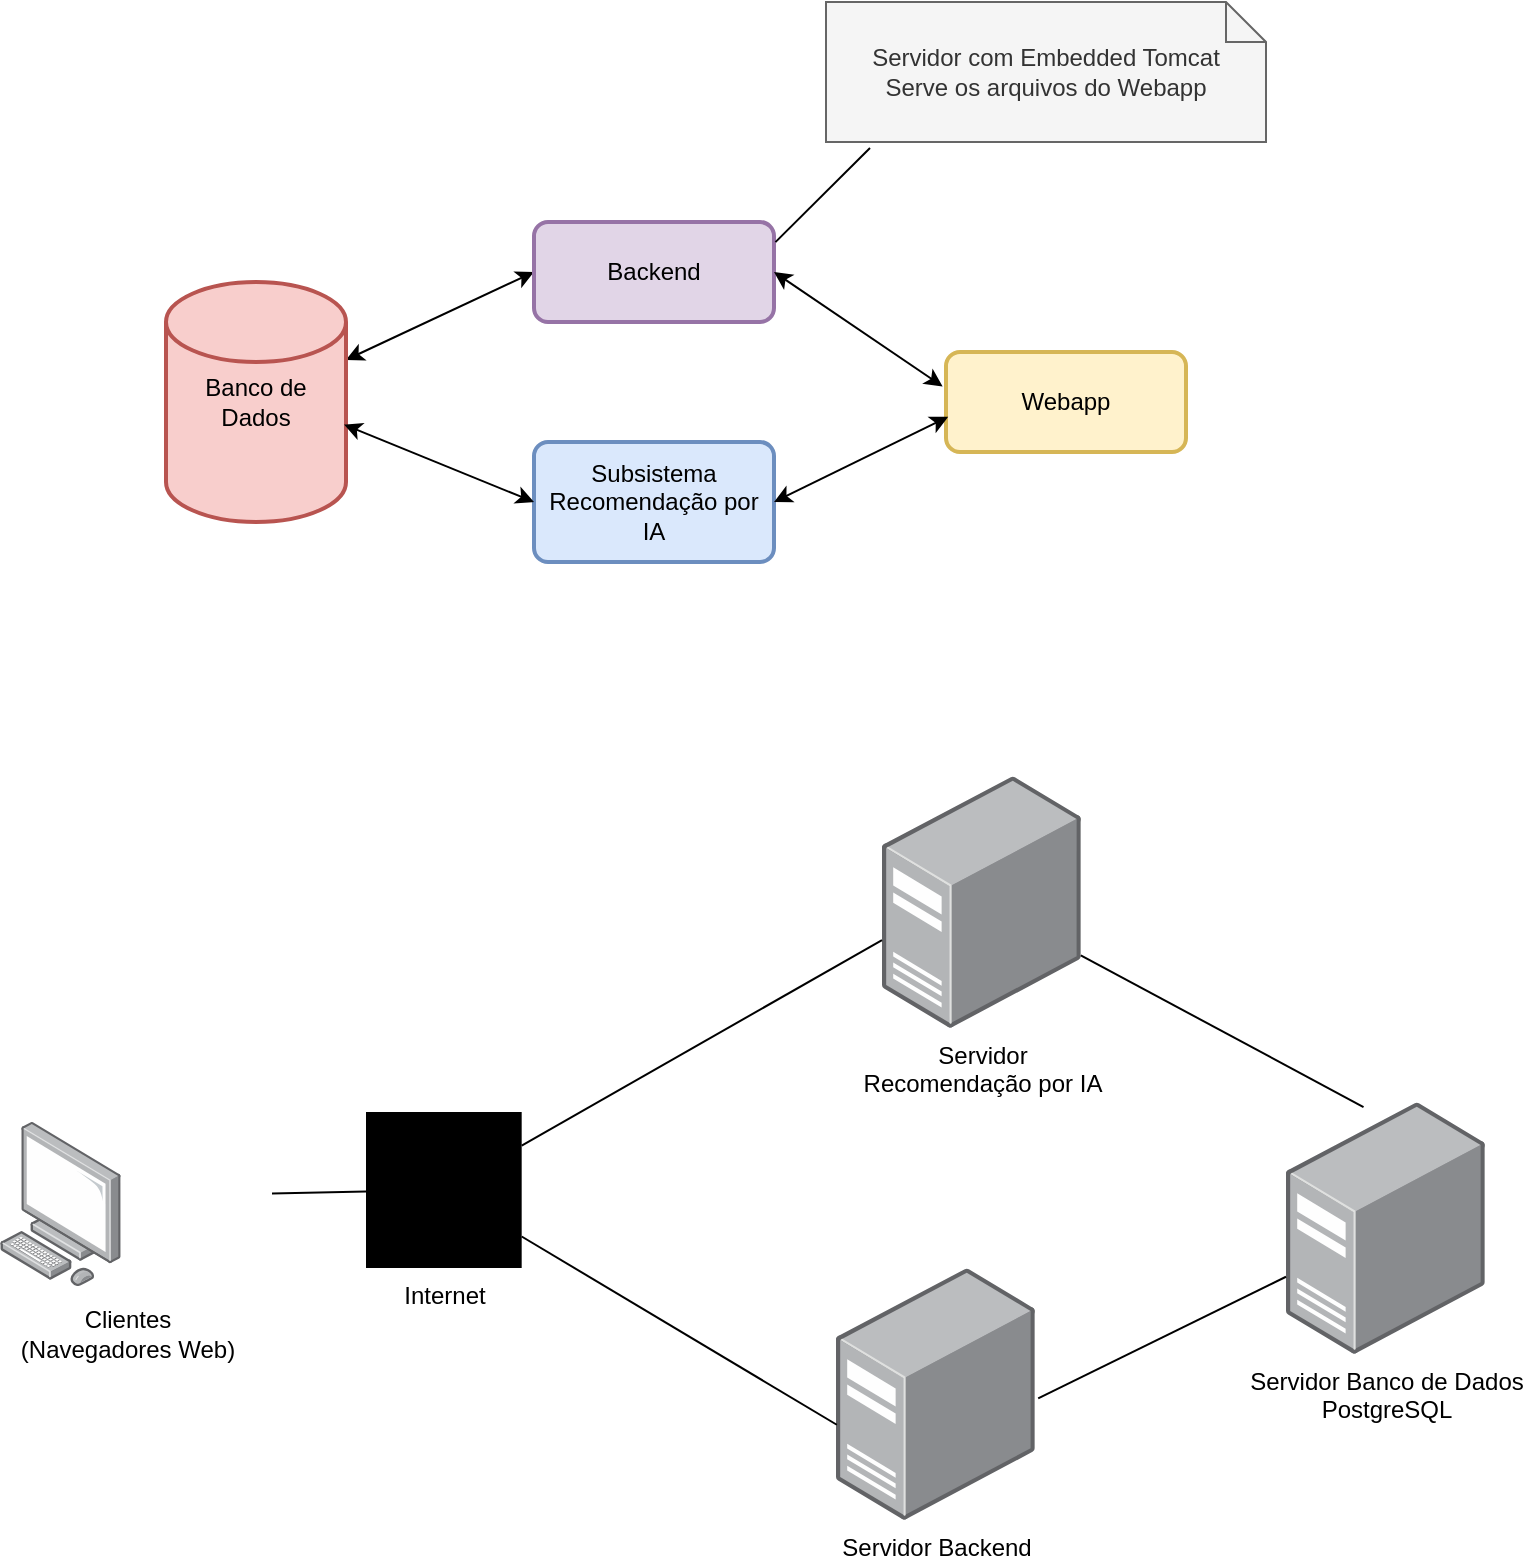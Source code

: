 <mxfile version="26.2.12">
  <diagram name="Página-1" id="dNd2rFxVkvfnizH93PJm">
    <mxGraphModel grid="0" page="1" gridSize="10" guides="1" tooltips="1" connect="1" arrows="1" fold="1" pageScale="1" pageWidth="827" pageHeight="1169" math="0" shadow="0">
      <root>
        <mxCell id="0" />
        <mxCell id="1" parent="0" />
        <mxCell id="xj88Jo7cEHTvJMip9nVp-3" style="rounded=0;orthogonalLoop=1;jettySize=auto;html=1;entryX=0;entryY=0.5;entryDx=0;entryDy=0;endArrow=classic;endFill=1;startArrow=classic;startFill=1;" edge="1" parent="1" source="xj88Jo7cEHTvJMip9nVp-1" target="xj88Jo7cEHTvJMip9nVp-2">
          <mxGeometry relative="1" as="geometry" />
        </mxCell>
        <mxCell id="xj88Jo7cEHTvJMip9nVp-1" value="Banco de Dados" style="strokeWidth=2;html=1;shape=mxgraph.flowchart.database;whiteSpace=wrap;fillColor=#f8cecc;strokeColor=#b85450;" vertex="1" parent="1">
          <mxGeometry x="110" y="-1000" width="90" height="120" as="geometry" />
        </mxCell>
        <mxCell id="xj88Jo7cEHTvJMip9nVp-2" value="Backend" style="rounded=1;whiteSpace=wrap;html=1;absoluteArcSize=1;arcSize=14;strokeWidth=2;fillColor=#e1d5e7;strokeColor=#9673a6;" vertex="1" parent="1">
          <mxGeometry x="294" y="-1030" width="120" height="50" as="geometry" />
        </mxCell>
        <mxCell id="xj88Jo7cEHTvJMip9nVp-4" value="Subsistema&lt;div&gt;Recomendação por IA&lt;/div&gt;" style="rounded=1;whiteSpace=wrap;html=1;absoluteArcSize=1;arcSize=14;strokeWidth=2;fillColor=#dae8fc;strokeColor=#6c8ebf;" vertex="1" parent="1">
          <mxGeometry x="294" y="-920" width="120" height="60" as="geometry" />
        </mxCell>
        <mxCell id="xj88Jo7cEHTvJMip9nVp-5" style="rounded=0;orthogonalLoop=1;jettySize=auto;html=1;entryX=0;entryY=0.5;entryDx=0;entryDy=0;endArrow=classic;endFill=1;startArrow=classic;startFill=1;exitX=0.989;exitY=0.594;exitDx=0;exitDy=0;exitPerimeter=0;" edge="1" parent="1" source="xj88Jo7cEHTvJMip9nVp-1" target="xj88Jo7cEHTvJMip9nVp-4">
          <mxGeometry relative="1" as="geometry">
            <mxPoint x="214" y="-950" as="sourcePoint" />
            <mxPoint x="304" y="-990" as="targetPoint" />
          </mxGeometry>
        </mxCell>
        <mxCell id="xj88Jo7cEHTvJMip9nVp-9" value="Servidor com Embedded Tomcat&lt;br&gt;Serve os arquivos do Webapp" style="shape=note;size=20;whiteSpace=wrap;html=1;fillColor=#f5f5f5;fontColor=#333333;strokeColor=#666666;" vertex="1" parent="1">
          <mxGeometry x="440" y="-1140" width="220" height="70" as="geometry" />
        </mxCell>
        <mxCell id="xj88Jo7cEHTvJMip9nVp-10" value="Webapp" style="rounded=1;whiteSpace=wrap;html=1;absoluteArcSize=1;arcSize=14;strokeWidth=2;fillColor=#fff2cc;strokeColor=#d6b656;" vertex="1" parent="1">
          <mxGeometry x="500" y="-965" width="120" height="50" as="geometry" />
        </mxCell>
        <mxCell id="xj88Jo7cEHTvJMip9nVp-11" style="rounded=0;orthogonalLoop=1;jettySize=auto;html=1;entryX=-0.014;entryY=0.344;entryDx=0;entryDy=0;endArrow=classic;endFill=1;startArrow=classic;startFill=1;entryPerimeter=0;exitX=1;exitY=0.5;exitDx=0;exitDy=0;" edge="1" parent="1" source="xj88Jo7cEHTvJMip9nVp-2" target="xj88Jo7cEHTvJMip9nVp-10">
          <mxGeometry relative="1" as="geometry">
            <mxPoint x="214" y="-952" as="sourcePoint" />
            <mxPoint x="304" y="-995" as="targetPoint" />
          </mxGeometry>
        </mxCell>
        <mxCell id="xj88Jo7cEHTvJMip9nVp-12" style="rounded=0;orthogonalLoop=1;jettySize=auto;html=1;entryX=1;entryY=0.5;entryDx=0;entryDy=0;endArrow=classic;endFill=1;startArrow=classic;startFill=1;exitX=0.009;exitY=0.648;exitDx=0;exitDy=0;exitPerimeter=0;" edge="1" parent="1" source="xj88Jo7cEHTvJMip9nVp-10" target="xj88Jo7cEHTvJMip9nVp-4">
          <mxGeometry relative="1" as="geometry">
            <mxPoint x="213" y="-921" as="sourcePoint" />
            <mxPoint x="304" y="-880" as="targetPoint" />
          </mxGeometry>
        </mxCell>
        <mxCell id="xj88Jo7cEHTvJMip9nVp-13" style="rounded=0;orthogonalLoop=1;jettySize=auto;html=1;entryX=0.1;entryY=1.043;entryDx=0;entryDy=0;endArrow=none;endFill=1;startArrow=none;startFill=0;entryPerimeter=0;exitX=1.006;exitY=0.201;exitDx=0;exitDy=0;exitPerimeter=0;" edge="1" parent="1" source="xj88Jo7cEHTvJMip9nVp-2" target="xj88Jo7cEHTvJMip9nVp-9">
          <mxGeometry relative="1" as="geometry">
            <mxPoint x="420" y="-1020" as="sourcePoint" />
            <mxPoint x="304" y="-995" as="targetPoint" />
          </mxGeometry>
        </mxCell>
        <mxCell id="_NwZBS5o8k84XxD_NA7Y-17" value="Servidor Backend" style="image;points=[];aspect=fixed;html=1;align=center;shadow=0;dashed=0;image=img/lib/allied_telesis/computer_and_terminals/Server_Desktop.svg;" vertex="1" parent="1">
          <mxGeometry x="445" y="-507" width="99.4" height="126" as="geometry" />
        </mxCell>
        <mxCell id="_NwZBS5o8k84XxD_NA7Y-19" value="Servidor Banco de Dados&lt;br&gt;PostgreSQL" style="image;points=[];aspect=fixed;html=1;align=center;shadow=0;dashed=0;image=img/lib/allied_telesis/computer_and_terminals/Server_Desktop.svg;" vertex="1" parent="1">
          <mxGeometry x="670" y="-590" width="99.4" height="126" as="geometry" />
        </mxCell>
        <mxCell id="_NwZBS5o8k84XxD_NA7Y-21" value="Servidor&lt;br&gt;Recomendação por IA" style="image;points=[];aspect=fixed;html=1;align=center;shadow=0;dashed=0;image=img/lib/allied_telesis/computer_and_terminals/Server_Desktop.svg;" vertex="1" parent="1">
          <mxGeometry x="468" y="-753" width="99.4" height="126" as="geometry" />
        </mxCell>
        <mxCell id="_NwZBS5o8k84XxD_NA7Y-24" value="" style="endArrow=none;html=1;rounded=0;entryX=0;entryY=0.651;entryDx=0;entryDy=0;entryPerimeter=0;" edge="1" parent="1" source="_NwZBS5o8k84XxD_NA7Y-35" target="_NwZBS5o8k84XxD_NA7Y-21">
          <mxGeometry width="50" height="50" relative="1" as="geometry">
            <mxPoint x="758" y="-780" as="sourcePoint" />
            <mxPoint x="463" y="-688" as="targetPoint" />
          </mxGeometry>
        </mxCell>
        <mxCell id="_NwZBS5o8k84XxD_NA7Y-27" value="" style="endArrow=none;html=1;rounded=0;exitX=1.017;exitY=0.517;exitDx=0;exitDy=0;exitPerimeter=0;" edge="1" parent="1" source="_NwZBS5o8k84XxD_NA7Y-17" target="_NwZBS5o8k84XxD_NA7Y-19">
          <mxGeometry width="50" height="50" relative="1" as="geometry">
            <mxPoint x="438" y="-427" as="sourcePoint" />
            <mxPoint x="488" y="-477" as="targetPoint" />
          </mxGeometry>
        </mxCell>
        <mxCell id="_NwZBS5o8k84XxD_NA7Y-28" value="" style="endArrow=none;html=1;rounded=0;exitX=0.39;exitY=0.02;exitDx=0;exitDy=0;exitPerimeter=0;" edge="1" parent="1" source="_NwZBS5o8k84XxD_NA7Y-19" target="_NwZBS5o8k84XxD_NA7Y-21">
          <mxGeometry width="50" height="50" relative="1" as="geometry">
            <mxPoint x="523" y="-411" as="sourcePoint" />
            <mxPoint x="573" y="-461" as="targetPoint" />
          </mxGeometry>
        </mxCell>
        <mxCell id="_NwZBS5o8k84XxD_NA7Y-31" value="" style="endArrow=none;html=1;rounded=0;entryX=0.004;entryY=0.622;entryDx=0;entryDy=0;entryPerimeter=0;" edge="1" parent="1" source="_NwZBS5o8k84XxD_NA7Y-35" target="_NwZBS5o8k84XxD_NA7Y-17">
          <mxGeometry width="50" height="50" relative="1" as="geometry">
            <mxPoint x="465" y="-490" as="sourcePoint" />
            <mxPoint x="515" y="-540" as="targetPoint" />
          </mxGeometry>
        </mxCell>
        <mxCell id="_NwZBS5o8k84XxD_NA7Y-12" value="" style="image;points=[];aspect=fixed;html=1;align=center;shadow=0;dashed=0;image=img/lib/allied_telesis/computer_and_terminals/Personal_Computer.svg;" vertex="1" parent="1">
          <mxGeometry x="27" y="-580" width="60.5" height="82" as="geometry" />
        </mxCell>
        <mxCell id="_NwZBS5o8k84XxD_NA7Y-29" value="" style="shape=image;html=1;verticalAlign=top;verticalLabelPosition=bottom;labelBackgroundColor=#ffffff;imageAspect=0;aspect=fixed;image=https://cdn1.iconfinder.com/data/icons/communication-icons-10/750/Untitled-1-06-128.png" vertex="1" parent="1">
          <mxGeometry x="90" y="-580" width="73" height="73" as="geometry" />
        </mxCell>
        <mxCell id="_NwZBS5o8k84XxD_NA7Y-33" value="Clientes&lt;br&gt;(Navegadores Web)" style="text;html=1;align=center;verticalAlign=middle;whiteSpace=wrap;rounded=0;" vertex="1" parent="1">
          <mxGeometry x="33" y="-489" width="116" height="30" as="geometry" />
        </mxCell>
        <mxCell id="_NwZBS5o8k84XxD_NA7Y-35" value="Internet" style="sketch=0;verticalLabelPosition=bottom;sketch=0;aspect=fixed;html=1;verticalAlign=top;strokeColor=none;fillColor=#000000;align=center;outlineConnect=0;pointerEvents=1;shape=mxgraph.citrix2.wifi_router;" vertex="1" parent="1">
          <mxGeometry x="210" y="-585" width="77.84" height="78" as="geometry" />
        </mxCell>
        <mxCell id="_NwZBS5o8k84XxD_NA7Y-36" value="" style="endArrow=none;html=1;rounded=0;" edge="1" parent="1" source="_NwZBS5o8k84XxD_NA7Y-29" target="_NwZBS5o8k84XxD_NA7Y-35">
          <mxGeometry width="50" height="50" relative="1" as="geometry">
            <mxPoint x="298" y="-513" as="sourcePoint" />
            <mxPoint x="455" y="-419" as="targetPoint" />
          </mxGeometry>
        </mxCell>
      </root>
    </mxGraphModel>
  </diagram>
</mxfile>
